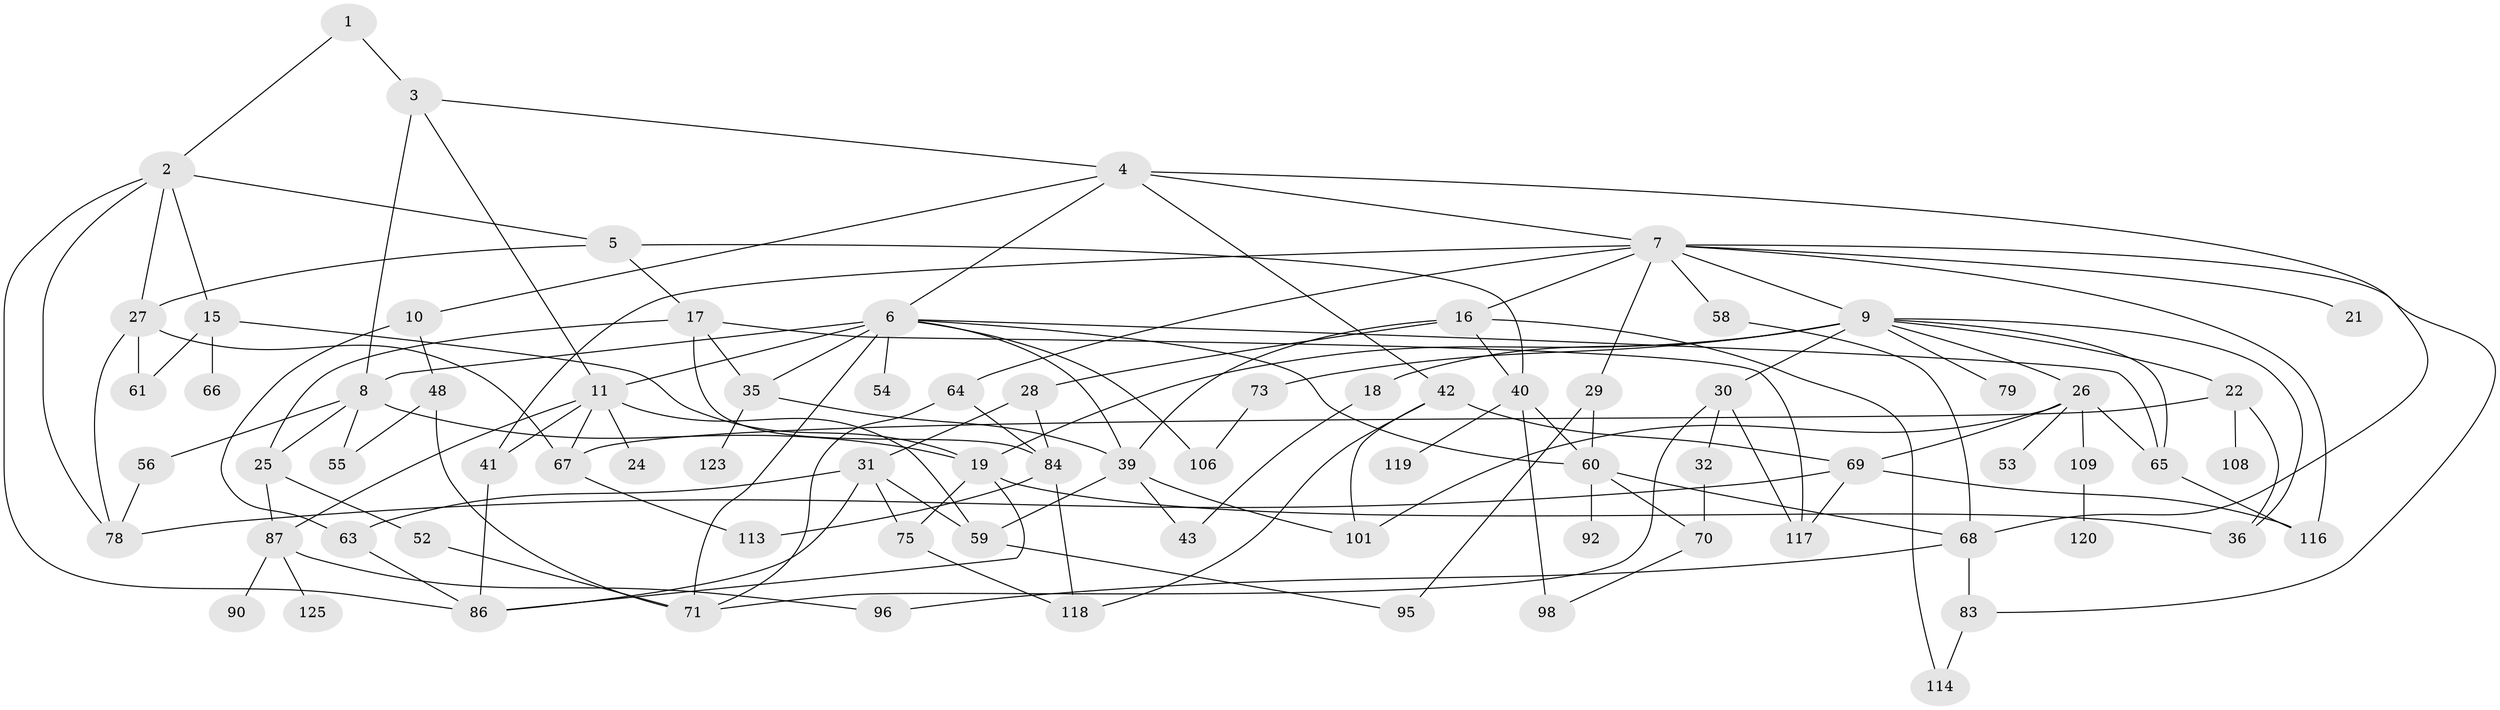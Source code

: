 // Generated by graph-tools (version 1.1) at 2025/23/03/03/25 07:23:31]
// undirected, 79 vertices, 137 edges
graph export_dot {
graph [start="1"]
  node [color=gray90,style=filled];
  1 [super="+100"];
  2 [super="+81"];
  3 [super="+33"];
  4 [super="+124"];
  5 [super="+13"];
  6 [super="+37"];
  7 [super="+12"];
  8 [super="+38"];
  9 [super="+14"];
  10 [super="+47"];
  11 [super="+44"];
  15 [super="+51"];
  16 [super="+23"];
  17 [super="+45"];
  18 [super="+88"];
  19 [super="+20"];
  21;
  22 [super="+46"];
  24 [super="+122"];
  25 [super="+82"];
  26 [super="+34"];
  27 [super="+115"];
  28;
  29 [super="+50"];
  30 [super="+85"];
  31 [super="+94"];
  32;
  35 [super="+112"];
  36 [super="+104"];
  39 [super="+93"];
  40 [super="+57"];
  41;
  42 [super="+62"];
  43 [super="+49"];
  48 [super="+72"];
  52;
  53;
  54;
  55;
  56;
  58;
  59 [super="+89"];
  60 [super="+74"];
  61;
  63 [super="+80"];
  64;
  65;
  66;
  67 [super="+97"];
  68 [super="+77"];
  69 [super="+99"];
  70 [super="+111"];
  71 [super="+76"];
  73;
  75;
  78 [super="+110"];
  79;
  83 [super="+105"];
  84 [super="+102"];
  86 [super="+107"];
  87 [super="+91"];
  90;
  92;
  95 [super="+103"];
  96;
  98;
  101;
  106;
  108 [super="+126"];
  109;
  113;
  114;
  116 [super="+121"];
  117;
  118;
  119;
  120;
  123;
  125;
  1 -- 2;
  1 -- 3;
  2 -- 5;
  2 -- 15;
  2 -- 27;
  2 -- 86;
  2 -- 78;
  3 -- 4;
  3 -- 8;
  3 -- 11;
  4 -- 6;
  4 -- 7;
  4 -- 10;
  4 -- 42;
  4 -- 68;
  5 -- 17;
  5 -- 27;
  5 -- 40;
  6 -- 65;
  6 -- 35;
  6 -- 71;
  6 -- 106;
  6 -- 11;
  6 -- 54;
  6 -- 60;
  6 -- 8;
  6 -- 39;
  7 -- 9;
  7 -- 16;
  7 -- 64;
  7 -- 116;
  7 -- 21;
  7 -- 41;
  7 -- 58;
  7 -- 29;
  7 -- 83;
  8 -- 25;
  8 -- 19;
  8 -- 55;
  8 -- 56;
  9 -- 30;
  9 -- 36;
  9 -- 79;
  9 -- 19;
  9 -- 73;
  9 -- 65;
  9 -- 18;
  9 -- 22;
  9 -- 26;
  10 -- 48;
  10 -- 63;
  11 -- 24;
  11 -- 87;
  11 -- 41;
  11 -- 67;
  11 -- 59;
  15 -- 19;
  15 -- 61;
  15 -- 66;
  16 -- 114;
  16 -- 39;
  16 -- 40;
  16 -- 28;
  17 -- 25;
  17 -- 35;
  17 -- 117;
  17 -- 84;
  18 -- 43;
  19 -- 75;
  19 -- 86;
  19 -- 36;
  22 -- 67;
  22 -- 108;
  22 -- 36;
  25 -- 52;
  25 -- 87;
  26 -- 53;
  26 -- 65;
  26 -- 109;
  26 -- 69;
  26 -- 101;
  27 -- 61;
  27 -- 78;
  27 -- 67;
  28 -- 31;
  28 -- 84;
  29 -- 60;
  29 -- 95;
  30 -- 32;
  30 -- 117;
  30 -- 71;
  31 -- 59;
  31 -- 63;
  31 -- 75;
  31 -- 86;
  32 -- 70;
  35 -- 123;
  35 -- 39;
  39 -- 43;
  39 -- 101;
  39 -- 59;
  40 -- 98;
  40 -- 60 [weight=2];
  40 -- 119;
  41 -- 86;
  42 -- 69;
  42 -- 118;
  42 -- 101;
  48 -- 55;
  48 -- 71;
  52 -- 71;
  56 -- 78;
  58 -- 68;
  59 -- 95;
  60 -- 70;
  60 -- 92;
  60 -- 68;
  63 -- 86;
  64 -- 84;
  64 -- 71;
  65 -- 116;
  67 -- 113;
  68 -- 83;
  68 -- 96;
  69 -- 78;
  69 -- 117;
  69 -- 116;
  70 -- 98;
  73 -- 106;
  75 -- 118;
  83 -- 114;
  84 -- 113;
  84 -- 118;
  87 -- 90;
  87 -- 96;
  87 -- 125;
  109 -- 120;
}
